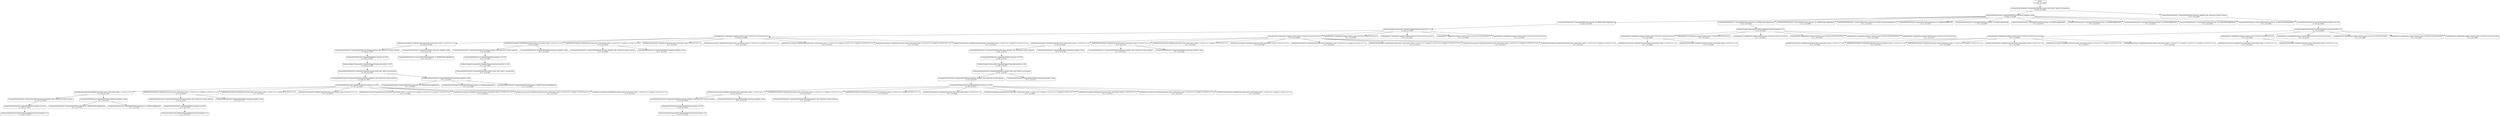 digraph MCTS {
  node [shape=box, style=rounded];
  0 [label="ROOT
N=300, Q=0.890"];
  1 [label="ComputePathToState#1.ComputePathToState.named_state=gp7_detect_arucomarker
N=300, Q=0.890"];
  2 [label="ComputePathToState#1.ComputePathToState.planning_pipeline=ompl
N=282, Q=0.890"];
  3 [label="ComputePathToState#1.ComputePathToState.planner_id=BKPIECEkConfigDefault
N=262, Q=0.897"];
  4 [label="YaskawaGripperCommand#1.YaskawaGripperCommand.position=0.0
N=261, Q=0.897"];
  5 [label="UpdatePose#1.UpdatePose.update_relative_pose=0.0;0.0;0.115;0.0;0.0;0.0;0.0
N=184, Q=0.900"];
  6 [label="SetPathConstraints#1.SetPathConstraints.joint_constraints=joint_1_s,0.0,0.1,0.1,1.0
N=169, Q=0.905"];
  7 [label="ComputePathToPose#1.ComputePathToPose.planning_pipeline=pilz_industrial_motion_planner
N=166, Q=0.907"];
  8 [label="ComputePathToPose#1.ComputePathToPose.planner_id=PTP
N=165, Q=0.907"];
  9 [label="YaskawaGripperCommand#2.YaskawaGripperCommand.position=0.365
N=164, Q=0.907"];
  10 [label="ComputePathToState#2.ComputePathToState.named_state=gp7_detect_arucomarker
N=163, Q=0.907"];
  11 [label="ComputePathToState#2.ComputePathToState.planning_pipeline=pilz_industrial_motion_planner
N=158, Q=0.907"];
  12 [label="ComputePathToState#2.ComputePathToState.planner_id=PTP
N=157, Q=0.907"];
  13 [label="SetPathConstraints#2.SetPathConstraints.joint_constraints=joint_1_s,0.0,0.1,0.1,1.0
N=145, Q=0.908"];
  14 [label="ComputePathToPose#2.ComputePathToPose.planning_pipeline=pilz_industrial_motion_planner
N=141, Q=0.910"];
  15 [label="ComputePathToPose#2.ComputePathToPose.planner_id=PTP
N=140, Q=0.910"];
  16 [label="YaskawaGripperCommand#3.YaskawaGripperCommand.position=0.0
N=139, Q=0.910"];
  17 [label="ComputePathToPose#2.ComputePathToPose.planning_pipeline=ompl
N=3, Q=0.794"];
  18 [label="ComputePathToPose#2.ComputePathToPose.planner_id=LBKPIECEkConfigDefault
N=1, Q=0.747"];
  19 [label="ComputePathToPose#2.ComputePathToPose.planner_id=TRRTkConfigDefault
N=1, Q=0.887"];
  20 [label="SetPathConstraints#2.SetPathConstraints.joint_constraints=joint_1_s,0.0,0.1,0.1,1.0;joint_3_s,0.0,0.1,0.1,1.0
N=5, Q=0.884"];
  21 [label="ComputePathToPose#2.ComputePathToPose.planning_pipeline=pilz_industrial_motion_planner
N=3, Q=0.910"];
  22 [label="ComputePathToPose#2.ComputePathToPose.planner_id=PTP
N=2, Q=0.910"];
  23 [label="YaskawaGripperCommand#3.YaskawaGripperCommand.position=0.0
N=1, Q=0.910"];
  24 [label="ComputePathToPose#2.ComputePathToPose.planning_pipeline=ompl
N=1, Q=0.777"];
  25 [label="SetPathConstraints#2.SetPathConstraints.joint_constraints=joint_3_s,0.0,0.1,0.1,1.0;joint_6_s,0.0,0.1,0.1,1.0
N=1, Q=0.910"];
  26 [label="SetPathConstraints#2.SetPathConstraints.joint_constraints=joint_5_s,0.0,0.1,0.1,1.0
N=1, Q=0.907"];
  27 [label="SetPathConstraints#2.SetPathConstraints.joint_constraints=joint_1_s,0.0,0.1,0.1,1.0;joint_3_s,0.0,0.1,0.1,1.0;joint_5_s,0.0,0.1,0.1,1.0
N=1, Q=0.908"];
  28 [label="SetPathConstraints#2.SetPathConstraints.joint_constraints=joint_3_s,0.0,0.1,0.1,1.0
N=1, Q=0.911"];
  29 [label="SetPathConstraints#2.SetPathConstraints.joint_constraints=joint_3_s,0.0,0.1,0.1,1.0;joint_5_s,0.0,0.1,0.1,1.0
N=1, Q=0.910"];
  30 [label="SetPathConstraints#2.SetPathConstraints.joint_constraints=joint_1_s,0.0,0.1,0.1,1.0;joint_5_s,0.0,0.1,0.1,1.0
N=1, Q=0.912"];
  31 [label="ComputePathToState#2.ComputePathToState.planning_pipeline=ompl
N=4, Q=0.895"];
  32 [label="ComputePathToState#2.ComputePathToState.planner_id=LBKPIECEkConfigDefault
N=1, Q=0.910"];
  33 [label="ComputePathToState#2.ComputePathToState.planner_id=RRTkConfigDefault
N=1, Q=0.848"];
  34 [label="ComputePathToState#2.ComputePathToState.planner_id=RRTConnectkConfigDefault
N=1, Q=0.909"];
  35 [label="ComputePathToPose#1.ComputePathToPose.planning_pipeline=ompl
N=2, Q=0.739"];
  36 [label="ComputePathToPose#1.ComputePathToPose.planner_id=BKPIECEkConfigDefault
N=1, Q=0.739"];
  37 [label="SetPathConstraints#1.SetPathConstraints.joint_constraints=joint_3_s,0.0,0.1,0.1,1.0
N=6, Q=0.907"];
  38 [label="ComputePathToPose#1.ComputePathToPose.planning_pipeline=pilz_industrial_motion_planner
N=4, Q=0.909"];
  39 [label="ComputePathToPose#1.ComputePathToPose.planner_id=PTP
N=3, Q=0.909"];
  40 [label="YaskawaGripperCommand#2.YaskawaGripperCommand.position=0.365
N=2, Q=0.909"];
  41 [label="ComputePathToState#2.ComputePathToState.named_state=gp7_detect_arucomarker
N=1, Q=0.909"];
  42 [label="ComputePathToPose#1.ComputePathToPose.planning_pipeline=ompl
N=1, Q=0.897"];
  43 [label="SetPathConstraints#1.SetPathConstraints.joint_constraints=joint_1_s,0.0,0.1,0.1,1.0;joint_3_s,0.0,0.1,0.1,1.0
N=3, Q=0.606"];
  44 [label="ComputePathToPose#1.ComputePathToPose.planning_pipeline=pilz_industrial_motion_planner
N=1, Q=0.909"];
  45 [label="ComputePathToPose#1.ComputePathToPose.planning_pipeline=ompl
N=1, Q=0.000"];
  46 [label="SetPathConstraints#1.SetPathConstraints.joint_constraints=joint_5_s,0.0,0.1,0.1,1.0
N=1, Q=0.911"];
  47 [label="SetPathConstraints#1.SetPathConstraints.joint_constraints=joint_3_s,0.0,0.1,0.1,1.0;joint_6_s,0.0,0.1,0.1,1.0
N=1, Q=0.906"];
  48 [label="SetPathConstraints#1.SetPathConstraints.joint_constraints=joint_1_s,0.0,0.1,0.1,1.0;joint_3_s,0.0,0.1,0.1,1.0;joint_5_s,0.0,0.1,0.1,1.0
N=1, Q=0.911"];
  49 [label="SetPathConstraints#1.SetPathConstraints.joint_constraints=joint_3_s,0.0,0.1,0.1,1.0;joint_5_s,0.0,0.1,0.1,1.0
N=1, Q=0.905"];
  50 [label="SetPathConstraints#1.SetPathConstraints.joint_constraints=joint_1_s,0.0,0.1,0.1,1.0;joint_5_s,0.0,0.1,0.1,1.0
N=1, Q=0.910"];
  51 [label="UpdatePose#1.UpdatePose.update_relative_pose=0.0;0.0;0.14;0.0;0.0;0.0;0.0
N=72, Q=0.894"];
  52 [label="SetPathConstraints#1.SetPathConstraints.joint_constraints=joint_1_s,0.0,0.1,0.1,1.0
N=62, Q=0.909"];
  53 [label="ComputePathToPose#1.ComputePathToPose.planning_pipeline=pilz_industrial_motion_planner
N=60, Q=0.911"];
  54 [label="ComputePathToPose#1.ComputePathToPose.planner_id=PTP
N=59, Q=0.911"];
  55 [label="YaskawaGripperCommand#2.YaskawaGripperCommand.position=0.365
N=58, Q=0.911"];
  56 [label="ComputePathToState#2.ComputePathToState.named_state=gp7_detect_arucomarker
N=57, Q=0.911"];
  57 [label="ComputePathToState#2.ComputePathToState.planning_pipeline=pilz_industrial_motion_planner
N=55, Q=0.913"];
  58 [label="ComputePathToState#2.ComputePathToState.planner_id=PTP
N=54, Q=0.913"];
  59 [label="SetPathConstraints#2.SetPathConstraints.joint_constraints=joint_1_s,0.0,0.1,0.1,1.0
N=45, Q=0.914"];
  60 [label="ComputePathToPose#2.ComputePathToPose.planning_pipeline=pilz_industrial_motion_planner
N=43, Q=0.918"];
  61 [label="ComputePathToPose#2.ComputePathToPose.planner_id=PTP
N=42, Q=0.918"];
  62 [label="YaskawaGripperCommand#3.YaskawaGripperCommand.position=0.0
N=41, Q=0.918"];
  63 [label="ComputePathToPose#2.ComputePathToPose.planning_pipeline=ompl
N=1, Q=0.739"];
  64 [label="SetPathConstraints#2.SetPathConstraints.joint_constraints=joint_1_s,0.0,0.1,0.1,1.0;joint_3_s,0.0,0.1,0.1,1.0
N=2, Q=0.915"];
  65 [label="ComputePathToPose#2.ComputePathToPose.planning_pipeline=pilz_industrial_motion_planner
N=1, Q=0.915"];
  66 [label="SetPathConstraints#2.SetPathConstraints.joint_constraints=joint_3_s,0.0,0.1,0.1,1.0;joint_6_s,0.0,0.1,0.1,1.0
N=1, Q=0.917"];
  67 [label="SetPathConstraints#2.SetPathConstraints.joint_constraints=joint_5_s,0.0,0.1,0.1,1.0
N=1, Q=0.892"];
  68 [label="SetPathConstraints#2.SetPathConstraints.joint_constraints=joint_1_s,0.0,0.1,0.1,1.0;joint_3_s,0.0,0.1,0.1,1.0;joint_5_s,0.0,0.1,0.1,1.0
N=1, Q=0.854"];
  69 [label="SetPathConstraints#2.SetPathConstraints.joint_constraints=joint_3_s,0.0,0.1,0.1,1.0
N=1, Q=0.913"];
  70 [label="SetPathConstraints#2.SetPathConstraints.joint_constraints=joint_3_s,0.0,0.1,0.1,1.0;joint_5_s,0.0,0.1,0.1,1.0
N=1, Q=0.918"];
  71 [label="SetPathConstraints#2.SetPathConstraints.joint_constraints=joint_1_s,0.0,0.1,0.1,1.0;joint_5_s,0.0,0.1,0.1,1.0
N=1, Q=0.918"];
  72 [label="ComputePathToState#2.ComputePathToState.planning_pipeline=ompl
N=1, Q=0.791"];
  73 [label="ComputePathToPose#1.ComputePathToPose.planning_pipeline=ompl
N=1, Q=0.756"];
  74 [label="SetPathConstraints#1.SetPathConstraints.joint_constraints=joint_3_s,0.0,0.1,0.1,1.0
N=3, Q=0.712"];
  75 [label="ComputePathToPose#1.ComputePathToPose.planning_pipeline=pilz_industrial_motion_planner
N=1, Q=0.918"];
  76 [label="ComputePathToPose#1.ComputePathToPose.planning_pipeline=ompl
N=1, Q=0.300"];
  77 [label="SetPathConstraints#1.SetPathConstraints.joint_constraints=joint_1_s,0.0,0.1,0.1,1.0;joint_3_s,0.0,0.1,0.1,1.0
N=1, Q=0.915"];
  78 [label="SetPathConstraints#1.SetPathConstraints.joint_constraints=joint_5_s,0.0,0.1,0.1,1.0
N=1, Q=0.428"];
  79 [label="SetPathConstraints#1.SetPathConstraints.joint_constraints=joint_3_s,0.0,0.1,0.1,1.0;joint_6_s,0.0,0.1,0.1,1.0
N=1, Q=0.919"];
  80 [label="SetPathConstraints#1.SetPathConstraints.joint_constraints=joint_1_s,0.0,0.1,0.1,1.0;joint_3_s,0.0,0.1,0.1,1.0;joint_5_s,0.0,0.1,0.1,1.0
N=1, Q=0.914"];
  81 [label="SetPathConstraints#1.SetPathConstraints.joint_constraints=joint_3_s,0.0,0.1,0.1,1.0;joint_5_s,0.0,0.1,0.1,1.0
N=1, Q=0.917"];
  82 [label="SetPathConstraints#1.SetPathConstraints.joint_constraints=joint_1_s,0.0,0.1,0.1,1.0;joint_5_s,0.0,0.1,0.1,1.0
N=1, Q=0.917"];
  83 [label="UpdatePose#1.UpdatePose.update_relative_pose=0.0;0.0;0.125;0.0;0.0;0.0;0.0
N=1, Q=0.425"];
  84 [label="UpdatePose#1.UpdatePose.update_relative_pose=0.0;0.0;0.15;0.0;0.0;0.0;0.0
N=1, Q=0.922"];
  85 [label="UpdatePose#1.UpdatePose.update_relative_pose=0.0;0.0;0.12;0.0;0.0;0.0;0.0
N=1, Q=0.909"];
  86 [label="UpdatePose#1.UpdatePose.update_relative_pose=0.0;0.0;0.13;0.0;0.0;0.0;0.0
N=1, Q=0.915"];
  87 [label="ComputePathToState#1.ComputePathToState.planner_id=PRMstarkConfigDefault
N=10, Q=0.920"];
  88 [label="YaskawaGripperCommand#1.YaskawaGripperCommand.position=0.0
N=9, Q=0.922"];
  89 [label="UpdatePose#1.UpdatePose.update_relative_pose=0.0;0.0;0.115;0.0;0.0;0.0;0.0
N=3, Q=0.909"];
  90 [label="SetPathConstraints#1.SetPathConstraints.joint_constraints=joint_1_s,0.0,0.1,0.1,1.0
N=1, Q=0.908"];
  91 [label="SetPathConstraints#1.SetPathConstraints.joint_constraints=joint_3_s,0.0,0.1,0.1,1.0
N=1, Q=0.909"];
  92 [label="UpdatePose#1.UpdatePose.update_relative_pose=0.0;0.0;0.14;0.0;0.0;0.0;0.0
N=1, Q=0.918"];
  93 [label="UpdatePose#1.UpdatePose.update_relative_pose=0.0;0.0;0.125;0.0;0.0;0.0;0.0
N=1, Q=0.915"];
  94 [label="UpdatePose#1.UpdatePose.update_relative_pose=0.0;0.0;0.15;0.0;0.0;0.0;0.0
N=1, Q=0.922"];
  95 [label="UpdatePose#1.UpdatePose.update_relative_pose=0.0;0.0;0.12;0.0;0.0;0.0;0.0
N=1, Q=0.987"];
  96 [label="UpdatePose#1.UpdatePose.update_relative_pose=0.0;0.0;0.13;0.0;0.0;0.0;0.0
N=1, Q=0.917"];
  97 [label="ComputePathToState#1.ComputePathToState.planner_id=LBKPIECEkConfigDefault
N=1, Q=0.909"];
  98 [label="ComputePathToState#1.ComputePathToState.planner_id=RRTConnectkConfigDefault
N=1, Q=0.912"];
  99 [label="ComputePathToState#1.ComputePathToState.planner_id=TRRTkConfigDefault
N=1, Q=0.910"];
  100 [label="ComputePathToState#1.ComputePathToState.planner_id=SBLkConfigDefault
N=1, Q=0.987"];
  101 [label="ComputePathToState#1.ComputePathToState.planner_id=PRMkConfigDefault
N=1, Q=0.910"];
  102 [label="ComputePathToState#1.ComputePathToState.planner_id=RRTkConfigDefault
N=1, Q=0.910"];
  103 [label="ComputePathToState#1.ComputePathToState.planner_id=ESTkConfigDefault
N=1, Q=0.421"];
  104 [label="ComputePathToState#1.ComputePathToState.planner_id=KPIECEkConfigDefault
N=1, Q=0.000"];
  105 [label="ComputePathToState#1.ComputePathToState.planner_id=RRTstarkConfigDefault
N=1, Q=0.000"];
  106 [label="ComputePathToState#1.ComputePathToState.planning_pipeline=pilz_industrial_motion_planner
N=17, Q=0.891"];
  107 [label="ComputePathToState#1.ComputePathToState.planner_id=PTP
N=16, Q=0.888"];
  108 [label="YaskawaGripperCommand#1.YaskawaGripperCommand.position=0.0
N=15, Q=0.884"];
  109 [label="UpdatePose#1.UpdatePose.update_relative_pose=0.0;0.0;0.115;0.0;0.0;0.0;0.0
N=7, Q=0.850"];
  110 [label="SetPathConstraints#1.SetPathConstraints.joint_constraints=joint_1_s,0.0,0.1,0.1,1.0
N=1, Q=0.948"];
  111 [label="SetPathConstraints#1.SetPathConstraints.joint_constraints=joint_3_s,0.0,0.1,0.1,1.0
N=1, Q=0.911"];
  112 [label="SetPathConstraints#1.SetPathConstraints.joint_constraints=joint_1_s,0.0,0.1,0.1,1.0;joint_3_s,0.0,0.1,0.1,1.0
N=1, Q=0.906"];
  113 [label="SetPathConstraints#1.SetPathConstraints.joint_constraints=joint_5_s,0.0,0.1,0.1,1.0
N=1, Q=0.906"];
  114 [label="SetPathConstraints#1.SetPathConstraints.joint_constraints=joint_3_s,0.0,0.1,0.1,1.0;joint_6_s,0.0,0.1,0.1,1.0
N=1, Q=0.911"];
  115 [label="SetPathConstraints#1.SetPathConstraints.joint_constraints=joint_1_s,0.0,0.1,0.1,1.0;joint_3_s,0.0,0.1,0.1,1.0;joint_5_s,0.0,0.1,0.1,1.0
N=1, Q=0.422"];
  116 [label="UpdatePose#1.UpdatePose.update_relative_pose=0.0;0.0;0.14;0.0;0.0;0.0;0.0
N=3, Q=0.920"];
  117 [label="SetPathConstraints#1.SetPathConstraints.joint_constraints=joint_1_s,0.0,0.1,0.1,1.0
N=1, Q=0.919"];
  118 [label="SetPathConstraints#1.SetPathConstraints.joint_constraints=joint_3_s,0.0,0.1,0.1,1.0
N=1, Q=0.921"];
  119 [label="UpdatePose#1.UpdatePose.update_relative_pose=0.0;0.0;0.125;0.0;0.0;0.0;0.0
N=1, Q=0.915"];
  120 [label="UpdatePose#1.UpdatePose.update_relative_pose=0.0;0.0;0.15;0.0;0.0;0.0;0.0
N=1, Q=0.886"];
  121 [label="UpdatePose#1.UpdatePose.update_relative_pose=0.0;0.0;0.12;0.0;0.0;0.0;0.0
N=1, Q=0.909"];
  122 [label="UpdatePose#1.UpdatePose.update_relative_pose=0.0;0.0;0.13;0.0;0.0;0.0;0.0
N=1, Q=0.886"];
  0 -> 1;
  1 -> 2;
  2 -> 3;
  3 -> 4;
  4 -> 5;
  5 -> 6;
  6 -> 7;
  7 -> 8;
  8 -> 9;
  9 -> 10;
  10 -> 11;
  11 -> 12;
  12 -> 13;
  13 -> 14;
  14 -> 15;
  15 -> 16;
  13 -> 17;
  17 -> 18;
  17 -> 19;
  12 -> 20;
  20 -> 21;
  21 -> 22;
  22 -> 23;
  20 -> 24;
  12 -> 25;
  12 -> 26;
  12 -> 27;
  12 -> 28;
  12 -> 29;
  12 -> 30;
  10 -> 31;
  31 -> 32;
  31 -> 33;
  31 -> 34;
  6 -> 35;
  35 -> 36;
  5 -> 37;
  37 -> 38;
  38 -> 39;
  39 -> 40;
  40 -> 41;
  37 -> 42;
  5 -> 43;
  43 -> 44;
  43 -> 45;
  5 -> 46;
  5 -> 47;
  5 -> 48;
  5 -> 49;
  5 -> 50;
  4 -> 51;
  51 -> 52;
  52 -> 53;
  53 -> 54;
  54 -> 55;
  55 -> 56;
  56 -> 57;
  57 -> 58;
  58 -> 59;
  59 -> 60;
  60 -> 61;
  61 -> 62;
  59 -> 63;
  58 -> 64;
  64 -> 65;
  58 -> 66;
  58 -> 67;
  58 -> 68;
  58 -> 69;
  58 -> 70;
  58 -> 71;
  56 -> 72;
  52 -> 73;
  51 -> 74;
  74 -> 75;
  74 -> 76;
  51 -> 77;
  51 -> 78;
  51 -> 79;
  51 -> 80;
  51 -> 81;
  51 -> 82;
  4 -> 83;
  4 -> 84;
  4 -> 85;
  4 -> 86;
  2 -> 87;
  87 -> 88;
  88 -> 89;
  89 -> 90;
  89 -> 91;
  88 -> 92;
  88 -> 93;
  88 -> 94;
  88 -> 95;
  88 -> 96;
  2 -> 97;
  2 -> 98;
  2 -> 99;
  2 -> 100;
  2 -> 101;
  2 -> 102;
  2 -> 103;
  2 -> 104;
  2 -> 105;
  1 -> 106;
  106 -> 107;
  107 -> 108;
  108 -> 109;
  109 -> 110;
  109 -> 111;
  109 -> 112;
  109 -> 113;
  109 -> 114;
  109 -> 115;
  108 -> 116;
  116 -> 117;
  116 -> 118;
  108 -> 119;
  108 -> 120;
  108 -> 121;
  108 -> 122;
}
